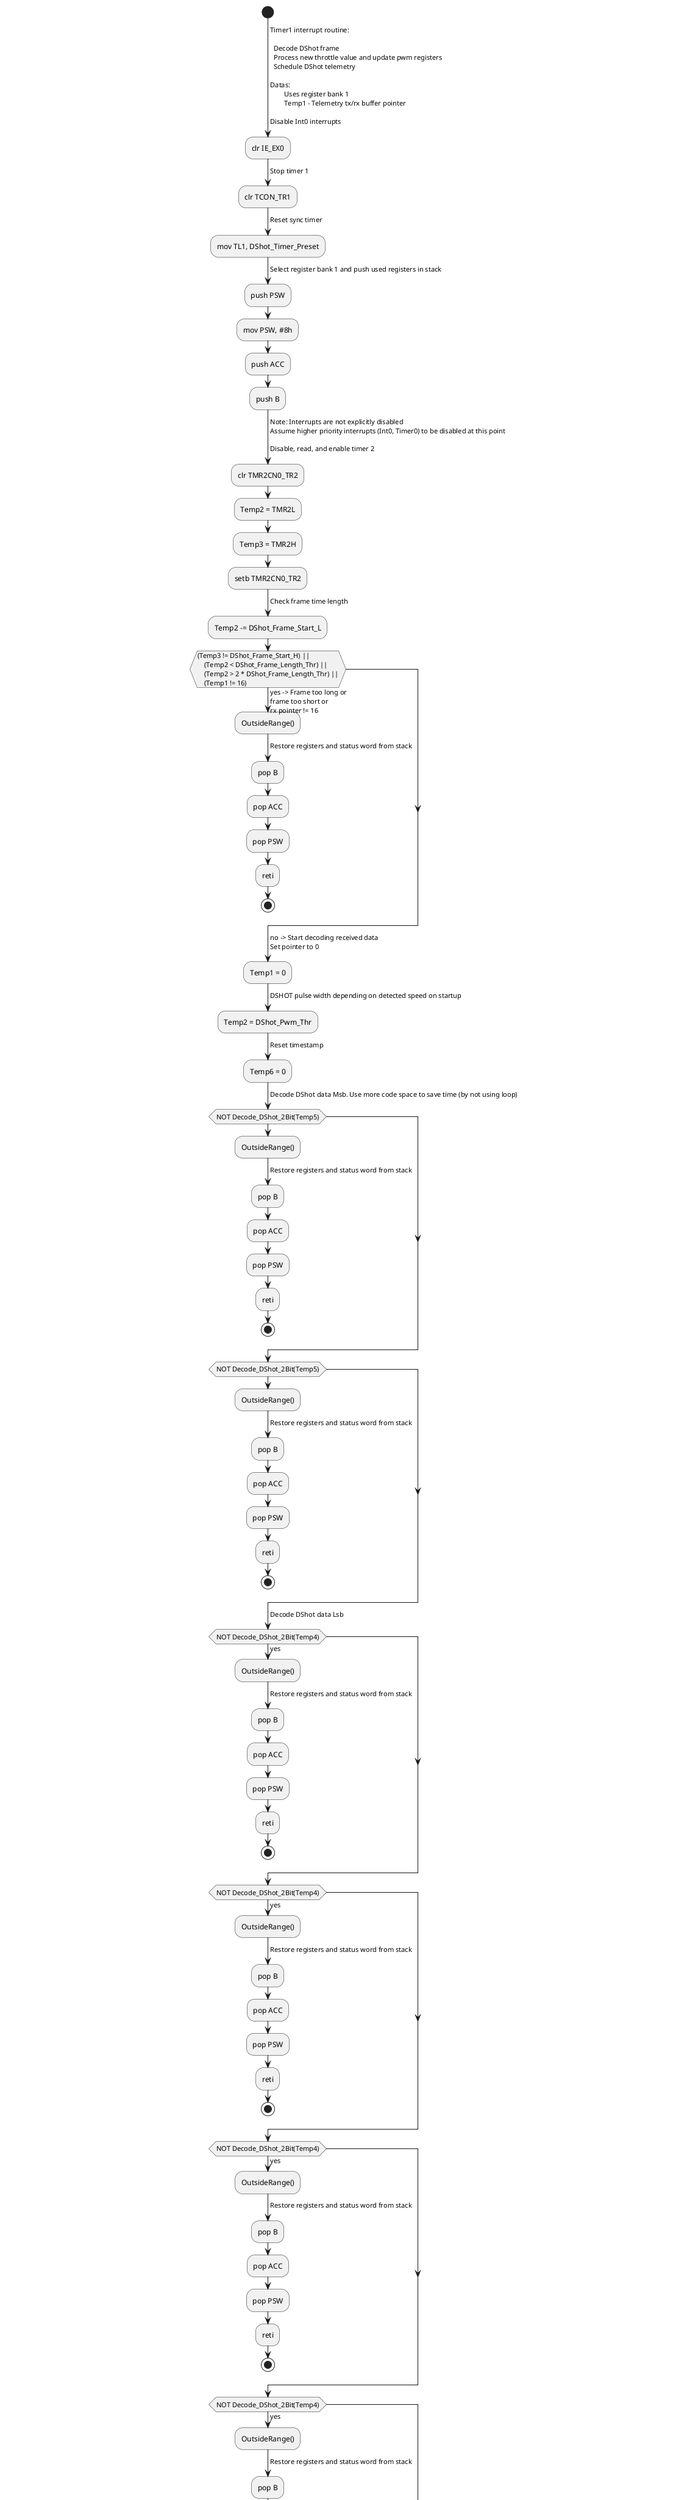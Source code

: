 @startuml 
start
->Timer1 interrupt routine:

  Decode DShot frame
  Process new throttle value and update pwm registers
  Schedule DShot telemetry

Datas:
	Uses register bank 1
	Temp1 - Telemetry tx/rx buffer pointer

Disable Int0 interrupts;
:clr IE_EX0;
->Stop timer 1;
:clr TCON_TR1;
->Reset sync timer;
:mov TL1, DShot_Timer_Preset;
->Select register bank 1 and push used registers in stack;
:push PSW;
:mov PSW, #8h;
:push ACC;
:push B;

->Note: Interrupts are not explicitly disabled
Assume higher priority interrupts (Int0, Timer0) to be disabled at this point

Disable, read, and enable timer 2;
:clr TMR2CN0_TR2;
:Temp2 = TMR2L;
:Temp3 = TMR2H;
:setb TMR2CN0_TR2;

->Check frame time length;
:Temp2 -= DShot_Frame_Start_L;

if ((Temp3 != DShot_Frame_Start_H) || 
    (Temp2 < DShot_Frame_Length_Thr) || 
    (Temp2 > 2 * DShot_Frame_Length_Thr) ||
    (Temp1 != 16)) then
  ->yes -> Frame too long or
  frame too short or
  rx pointer != 16;
  :OutsideRange();
  ->Restore registers and status word from stack;
  :pop B;
  :pop ACC;
  :pop PSW;
  :reti;
  stop
endif

->no -> Start decoding received data
Set pointer to 0;
:Temp1 = 0;
->DSHOT pulse width depending on detected speed on startup;
:Temp2 = DShot_Pwm_Thr;
->Reset timestamp;
:Temp6 = 0;
->Decode DShot data Msb. Use more code space to save time (by not using loop);
if (NOT Decode_DShot_2Bit(Temp5)) then
  :OutsideRange();
  ->Restore registers and status word from stack;
  :pop B;
  :pop ACC;
  :pop PSW;
  :reti;
  stop
endif
if (NOT Decode_DShot_2Bit(Temp5)) then
  :OutsideRange();
  ->Restore registers and status word from stack;
  :pop B;
  :pop ACC;
  :pop PSW;
  :reti;
  stop
endif
->Decode DShot data Lsb;
if (NOT Decode_DShot_2Bit(Temp4)) then (yes)
  :OutsideRange();
  ->Restore registers and status word from stack;
  :pop B;
  :pop ACC;
  :pop PSW;
  :reti;
  stop
endif
if (NOT Decode_DShot_2Bit(Temp4)) then (yes)
  :OutsideRange();
  ->Restore registers and status word from stack;
  :pop B;
  :pop ACC;
  :pop PSW;
  :reti;
  stop
endif
if (NOT Decode_DShot_2Bit(Temp4)) then (yes)
  :OutsideRange();
  ->Restore registers and status word from stack;
  :pop B;
  :pop ACC;
  :pop PSW;
  :reti;
  stop
endif
if (NOT Decode_DShot_2Bit(Temp4)) then (yes)
  :OutsideRange();
  ->Restore registers and status word from stack;
  :pop B;
  :pop ACC;
  :pop PSW;
  :reti;
  stop
endif
->Decode DShot data checksum;
if (NOT Decode_DShot_2Bit(Temp3)) then (yes)
  :OutsideRange();
  ->Restore registers and status word from stack;
  :pop B;
  :pop ACC;
  :pop PSW;
  :reti;
  stop
endif
if (NOT Decode_DShot_2Bit(Temp3)) then (yes)
  :OutsideRange();
  ->Restore registers and status word from stack;
  :pop B;
  :pop ACC;
  :pop PSW;
  :reti;
  stop
endif
->At this point Temp3 lo nibble contains crc
Temp4 contains DSHOT lowest 8 bit data
Temp5 contains DSHOT hiest 4 bit data
crc_calculated = (value ^ (value >> 4) ^ (value >> 8)) & 0x0F;
:A = Temp4;
:swap A;
: A = A ^ Temp4;
: A = A ^ Temp5;
: A = A ^ Temp3;
if (Flag_Rcp_DShot_Inverted) then
  ->yes -> Invert A;
  :A = ~A;
endif
:A = A & 0x0f;
if (A != 0) then
  ->yes -> crc doesn't match;
  :OutsideRange();
  ->Restore registers and status word from stack;
  :pop B;
  :pop ACC;
  :pop PSW;
  :reti;
  stop
endif
->Invert dshot data and substract 96;
:A = Temp4;
:A = ~A;
->Temp3 now has dshot lo data byte inverted;
:Temp3 = A;
:A -= 96;
->Temp4 now has dshot lo data byte inverted -96 in case it is a DSHOT command
Be aware that there is a CARRY_BIT as result of this substraction;
:Temp4 = A;
:A = Temp5;
:A = ~A;
:A &= 0x0F;
:A = A - (0 + CARRY_BIT);
:Temp5 = A;
if (Temp5::Temp4 < 96) then
  ->yes -> DSHOT command range;
  :A = Temp3;
  :Temp4 = 0;
  :Temp5 = 0;
  if (A == 0) then
    ->yes -> Clear current ongoing command if any;
    :DShot_Cmd = 0;
    :DShot_Cmd_Cnt = 0;
  else
    ->no -> Check carry is correct;
    :CARRY_BIT = 0;
    :A = A >> 1;
    ->CARRY_BIT now has the previous lowest bit in A;
    if (CARRY_BIT == 0) then
      ->yes -> Carry bit is incorrect. Incorrect DSHOT command;
      :DShot_Cmd = 0;
      :DShot_Cmd_Cnt = 0;
    else if (A != DShot_Cmd) then
      ->yes -> New command different to the previous one;
      :DShot_Cmd = A;
      :DShot_Cmd_Cnt = 0;
    else
      ->no -> Same command as previous one;
      :DShot_Cmd_Cnt++;
    endif
  endif
endif
->Check for bidirectional operation (0=stop, 96-2095->fwd, 2096-4095->rev);
if (Flag_Pgm_Bidir == 1) then
  ->yes -> substract 2000 still 12bit;
  :CARRY_BIT = 0;
  :A = Temp4;
  :A -= 0xD0;
  :B = A;
  :A = Temp5;
  :A -= 0x07;
  ->A::B now is Temp5::Temp4 - 2000;
  if (A::B > 2000) then
    ->yes -> Use substracted value;
    :Temp5 = A;
    :Temp4 = B;
  endif
  ->Check programmed direction;
  if (Flag_Pgm_Dir_Rev == 1) then
    ->yes -> Reverse direction;
    :CARRY_BIT = ~CARRY_BIT;
  endif
  :Flag_Rcp_Dir_Rev = CARRY_BIT;
  ->Multiply throttle value by 2;
  :CARRY_BIT = 0;
  :Temp4 = Temp4 << 1;
  :Temp5 = Temp5 << 1;
endif
->From here Temp5/Temp4 should be at most 3999 (4095-96);
:A = Temp4;
:A = A & 0xF0;
:A = A | Temp5;
:swap A;
:B = 5;
:A = A / B;
->Temp3 = (Temp5::Temp4 / 16) / 5;
:Temp3 = A;
->Align Temp5::Temp4 to 11bit;
:CARRY_BIT = 0;
:Temp5 = Temp5 >> 1;
:A = Temp4;
:A = A >> 1;
:A += Temp3;
:Temp4 = A;
:A = Temp5;
:A = A + (0 + CARRY_BIT);
:Temp5 = A;
->Temp5::Temp4 is now scaled from 0-2000 to 0-2048 (sort of, not exact);
if (Temp5.3 != 0) then
  ->yes - limit to 11 bit maximum;
  :Temp4 = 0xFF;
  :Temp5 = 0x07;
endif
if (Flag_Motor_Started == 0 && Flag_Initial_Run_Phase == 1) then
  ->Increase startup power if motor has not started and rc pulse is small;
  if (Temp5 == 0) then
    ->yes -> Read minimum startup setting from 'external' memory;
    :B = *Pgm_Startup_Power_Min;
    ->Set power to at least be minimum startup power;
    :CARRY_BIT = 0;
    :A = Temp4;
    :A -= B;
    ->A < B -> CARRY_BIT == 1;
    if (CARRY_BIT == 1) then
      ->yes -> Set A = *Pgm_Startup_Power_Min;
      :A = B;
    endif    
  endif
  ->Check stall count;
  :A = Startup_Stall_Cnt;
  if (A != 0) then
    ->yes -> boost startup. Note. Startup_Stall_Cnt shall be smaller to 6;
    :B = 0x40;
    :A = A * B;
    :A += Temp4;
    ->Temp4 = Temp4 + Startup_Stall_Cnt * 0x40;    
    :Temp4 = A;
    :A = Temp5;
    :A = A + (0 + CARRY_BIT);
    ->Temp5::Temp4 = Temp5::Temp4 + Startup_Stall_Cnt * 0x40;    
    :Temp5 = A;
  endif
endif
->Convert Temp5::Temp4 rc pulse to a 8 bit value;
:A = Temp4;
:A = A & 0xF8;
:A = A | Temp5;
->Swap lo and hi nibbles;
:swap A;
->Rolls A to the left, bit 0 gets bit 7 value;
:A = A << 1;
->Temp2 = Temp5::Temp4 >> 3;
if (Temp2 == 0) then
  ->yes -> set Flag_Rcp_Stop;
  :Flag_Rcp_Stop = 1;
else
  ->no -> clear Flag_Rcp_Stop and set Rcp_Stop_Cnt to 0;
  :Flag_Rcp_Stop = 0;
  :Rcp_Stop_Cnt = 0;
endif
if (Rcp_Outside_Range_Cnt != 0) then
  ->yes -> decrement;
  :Rcp_Outside_Range_Cnt--;
endif
->Select minimum PWM limit;
:Temp6 = Pwm_Limit;
if (Temp6 > Pwm_Limit_By_Rpm) then
  ->yes -> update to pwm limit by rpm;
  :Temp6 = Pwm_Limit_By_Rpm;
endif
->Apply pwm limit
  Temp2 is 8 bit rc pulse
  Temp6 is Pwm limit;
if (Temp2 > Temp6) then
  ->yes -> rc pulse bigger than pwm limit;
  if (PWM_BITS_H == 0) then
    ->YES -> 8 bit;
    :Temp2 = Temp6;
  else
    ->NO -> set 11bit rc pulse = pwm limit * 8;
    :A = Temp6;
    :B = 8;
    :A = A * B;
    :Temp4 = A;
    :Temp5 = B;
  endif
endif
->Scale pwm resolution and invert (duty cycle is defined inversely);
if (PWM_BITS_H == 3) then
  ->11bit pwm;
  :A = Temp5;
  :A = ~A;
  :A = A & 0x07;
  :Temp3 = A;
  :A = Temp4;
  :A = ~A;
  ->Temp3::Temp2 = ~Temp5::Temp4;
  :Temp2 = A;
else if (PWM_BITS_H == 2) then
  ->10bit pwm;
  :CARRY_BIT = 0;
  :A = Temp5;
  :A = CARRY_BIT::A >> 1;
  :A = ~A;
  :A = A & 0x03;
  :Temp3 = A;
  :A = Temp4;
  :A = CARRY_BIT::A >> 1;
  :A = ~A;
  :Temp2 = A;
else if (PWM_BITS_H == 1) then
  ->9 bit pwm;
  :B = Temp5;
  :A = Temp4;
  :CARRY_BIT = B.0;
  :A = CARRY_BIT::A >> 1;
  :CARRY_BIT = B.1;
  :A = CARRY_BIT::A >> 1;
  :A = ~A;
  :Temp2 = A;
  :A = Temp5;
  :A = A >> 1;
  :A = A >> 1;
  :A = ~A;
  :A = A & 0x01;
  :Temp3 = A;
else
  ->8 bit pwm;
  :A = Temp2;
  :A = ~A;
  :Temp2 = A;
  :Temp3 = 0;
endif
->11-bit effective dithering of 8/9/10-bit pwm;
if (PWM_BITS_H < 3) then (yes)
  if (Flag_Dithering == 1) then
    ->yes -> Apply dithering;
    :A = Temp4;
    :A = ~A;
    :A = A & ((1 << (3 - PWM_BITS_H)) - 1);
    ->A contains the index into dithering patterns;
    :A = A + &Dithering_Patterns;
    ->Reuse DSHOT pwm pointer because at this point it is not in use;
    :Temp1 = A;
    ->Read pattern;
    :A = *Temp1;
    ->Rotate pattern;
    :A = A << 1;
    ->Store pattern;
    :*Temp1 = A;
    if (A.0 == 1) then
      ->yes -> Increment pwm if bit is set;
      :A = Temp2;
      :A = A + 1;
      :Temp2 = A;
      if (A == 0) then
        ->yes -> propagate carry bit to temp3;
        if (PWM_BITS_H != 0) then (yes)
          :A = Temp3;
          :A = A + 0 + CARRY_BIT;
          :Temp3 = A;
          if (A.PWM_BITS_H == 1) then
            ->yes -> Avoid overflow;
            :Temp3 = Temp3 - 1;
          endif
        endif
        :Temp2 = Temp2 - 1;
      endif
    endif
  endif
endif
->Set pwm registers;
if (DEADTIME != 0) then
  ->yes -> Subtract dead time from normal pwm and store as damping pwm
  Damping pwm duty cycle will be higher because numbers are inverted;
  :CARRY_BIT = 0;
  ->Skew damping FET timing;
  :A = Temp2;
  if (MCU_48MHZ == 0) then (yes)
    :A = A - ((DEADTIME + 1) >> 1);
  else (no)
    :A = A - DEADTIME;
  endif
  :Temp4 = A;
  :A = Temp3;
  :A = A - (0 + CARRY_BIT);
  :Temp5 = A;
  if  (A == 0) then
    ->yes -> Set to minimum value;
    :A = 0;
    :Temp4 = 0;
    :Temp5 = 0;
  else
    ->no -> Set to max braking;
    :CARRY_BIT = 0;
    :A = Temp4;
    :A = A - Pwm_Braking_L;
    :A = Temp5;
    :A = A - (Pwm_Braking_L + CARRY_BIT);
    if (CARRY_BIT == 0) then
      ->yes -> Is braking pwm more than maximum allowed braking?;
      :Temp4 = Pwm_Braking_L;
      :Temp5 = Pwm_Braking_H;
    endif
  endif
endif
->Note: Interrupts are not explicitly disabled
Assume higher priority interrupts (Int0, Timer0) to be disabled at this point
Set pwm registers;
if (PWM_BITS_H != 0) then (yes)
  :Set_Power_Pwm_Reg_L(Temp2);
  :Set_Power_Pwm_Reg_H(Temp3);
else (no)
  :Set_Power_Pwm_Reg_L(Temp2);
endif
->Set deadtime registers;
if (DEADTIME != 0) then (yes)
  if (PWM_BITS_H != 0) then (yes)
    :Set_Damp_Pwm_Reg_L(Temp4);
    :Set_Damp_Pwm_Reg_H(Temp5);
  else (no)
    :Set_Damp_Pwm_Reg_L(Temp4);
  endif
endif
->Set timeout count;
:Rcp_Timeout_Cntd = 10;
->Prepare DShot telemetry;
if (Flag_Rcp_DShot_Inverted == 1 && Flag_Telemetry_Pending == 1) then
  ->yes -> Prepare Timer0 for sending telemetry data
  Timer0 is system clock divided by 4;
  :CKCON0 = 0x01;
  ->Timer0 runs free not gated by Int0;
  :TMOD = 0xA2;
  ->Configure RTX_PIN for digital output
  Default to high level;
  :RTX_BIT = 1;
  ->Set output mode to push-pull;
  :RTX_MDOUT = RTX_MDOUT | (1 << RTX_PIN);
  ->Set tx pointer to start;
  :Temp1 = 0;
  ->Note: Delay must be large enough to ensure port is ready for output
  Telemetry will begin after this delay;
  :TL0 = DShot_GCR_Start_Delay;
  ->Clear Timer0 overflow flag;
  :TCON_TF0 = 0;
  ->Enable Timer0 interrupts;
  :IE_ET0 = 1;
else
  ->no -> Do not send telemetry. Set tx pointer to start, 
  reset timer 0 and enable int0 and int1;
  :Temp1 = 0;
  :TL0 = 0;
  :IE_EX0 = 1;
  :IE_EX1 = 1;
endif
->Restore registers and status word from stack;
:pop B;
:pop ACC;
:pop PSW;
:reti;
stop
@enduml
